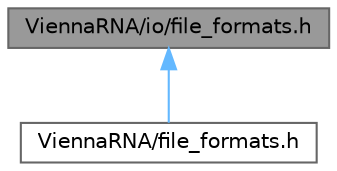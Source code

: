 digraph "ViennaRNA/io/file_formats.h"
{
 // INTERACTIVE_SVG=YES
 // LATEX_PDF_SIZE
  bgcolor="transparent";
  edge [fontname=Helvetica,fontsize=10,labelfontname=Helvetica,labelfontsize=10];
  node [fontname=Helvetica,fontsize=10,shape=box,height=0.2,width=0.4];
  Node1 [label="ViennaRNA/io/file_formats.h",height=0.2,width=0.4,color="gray40", fillcolor="grey60", style="filled", fontcolor="black",tooltip="Read and write different file formats for RNA sequences, structures."];
  Node1 -> Node2 [dir="back",color="steelblue1",style="solid"];
  Node2 [label="ViennaRNA/file_formats.h",height=0.2,width=0.4,color="grey40", fillcolor="white", style="filled",URL="$file__formats_8h.html",tooltip="Use ViennaRNA/io/file_formats.h instead."];
}
